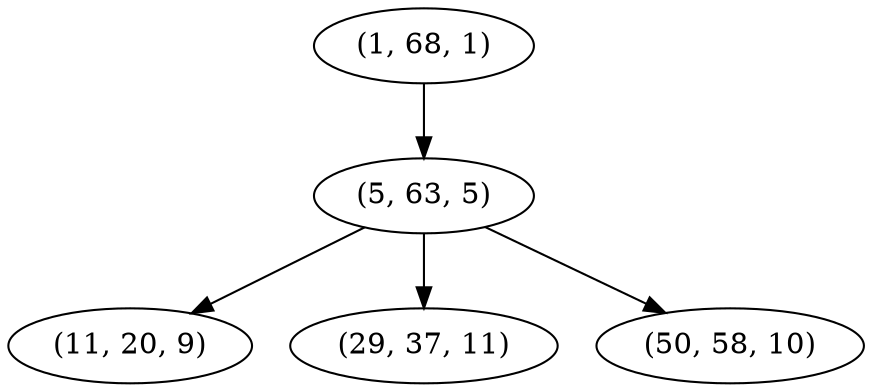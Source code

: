 digraph tree {
    "(1, 68, 1)";
    "(5, 63, 5)";
    "(11, 20, 9)";
    "(29, 37, 11)";
    "(50, 58, 10)";
    "(1, 68, 1)" -> "(5, 63, 5)";
    "(5, 63, 5)" -> "(11, 20, 9)";
    "(5, 63, 5)" -> "(29, 37, 11)";
    "(5, 63, 5)" -> "(50, 58, 10)";
}
